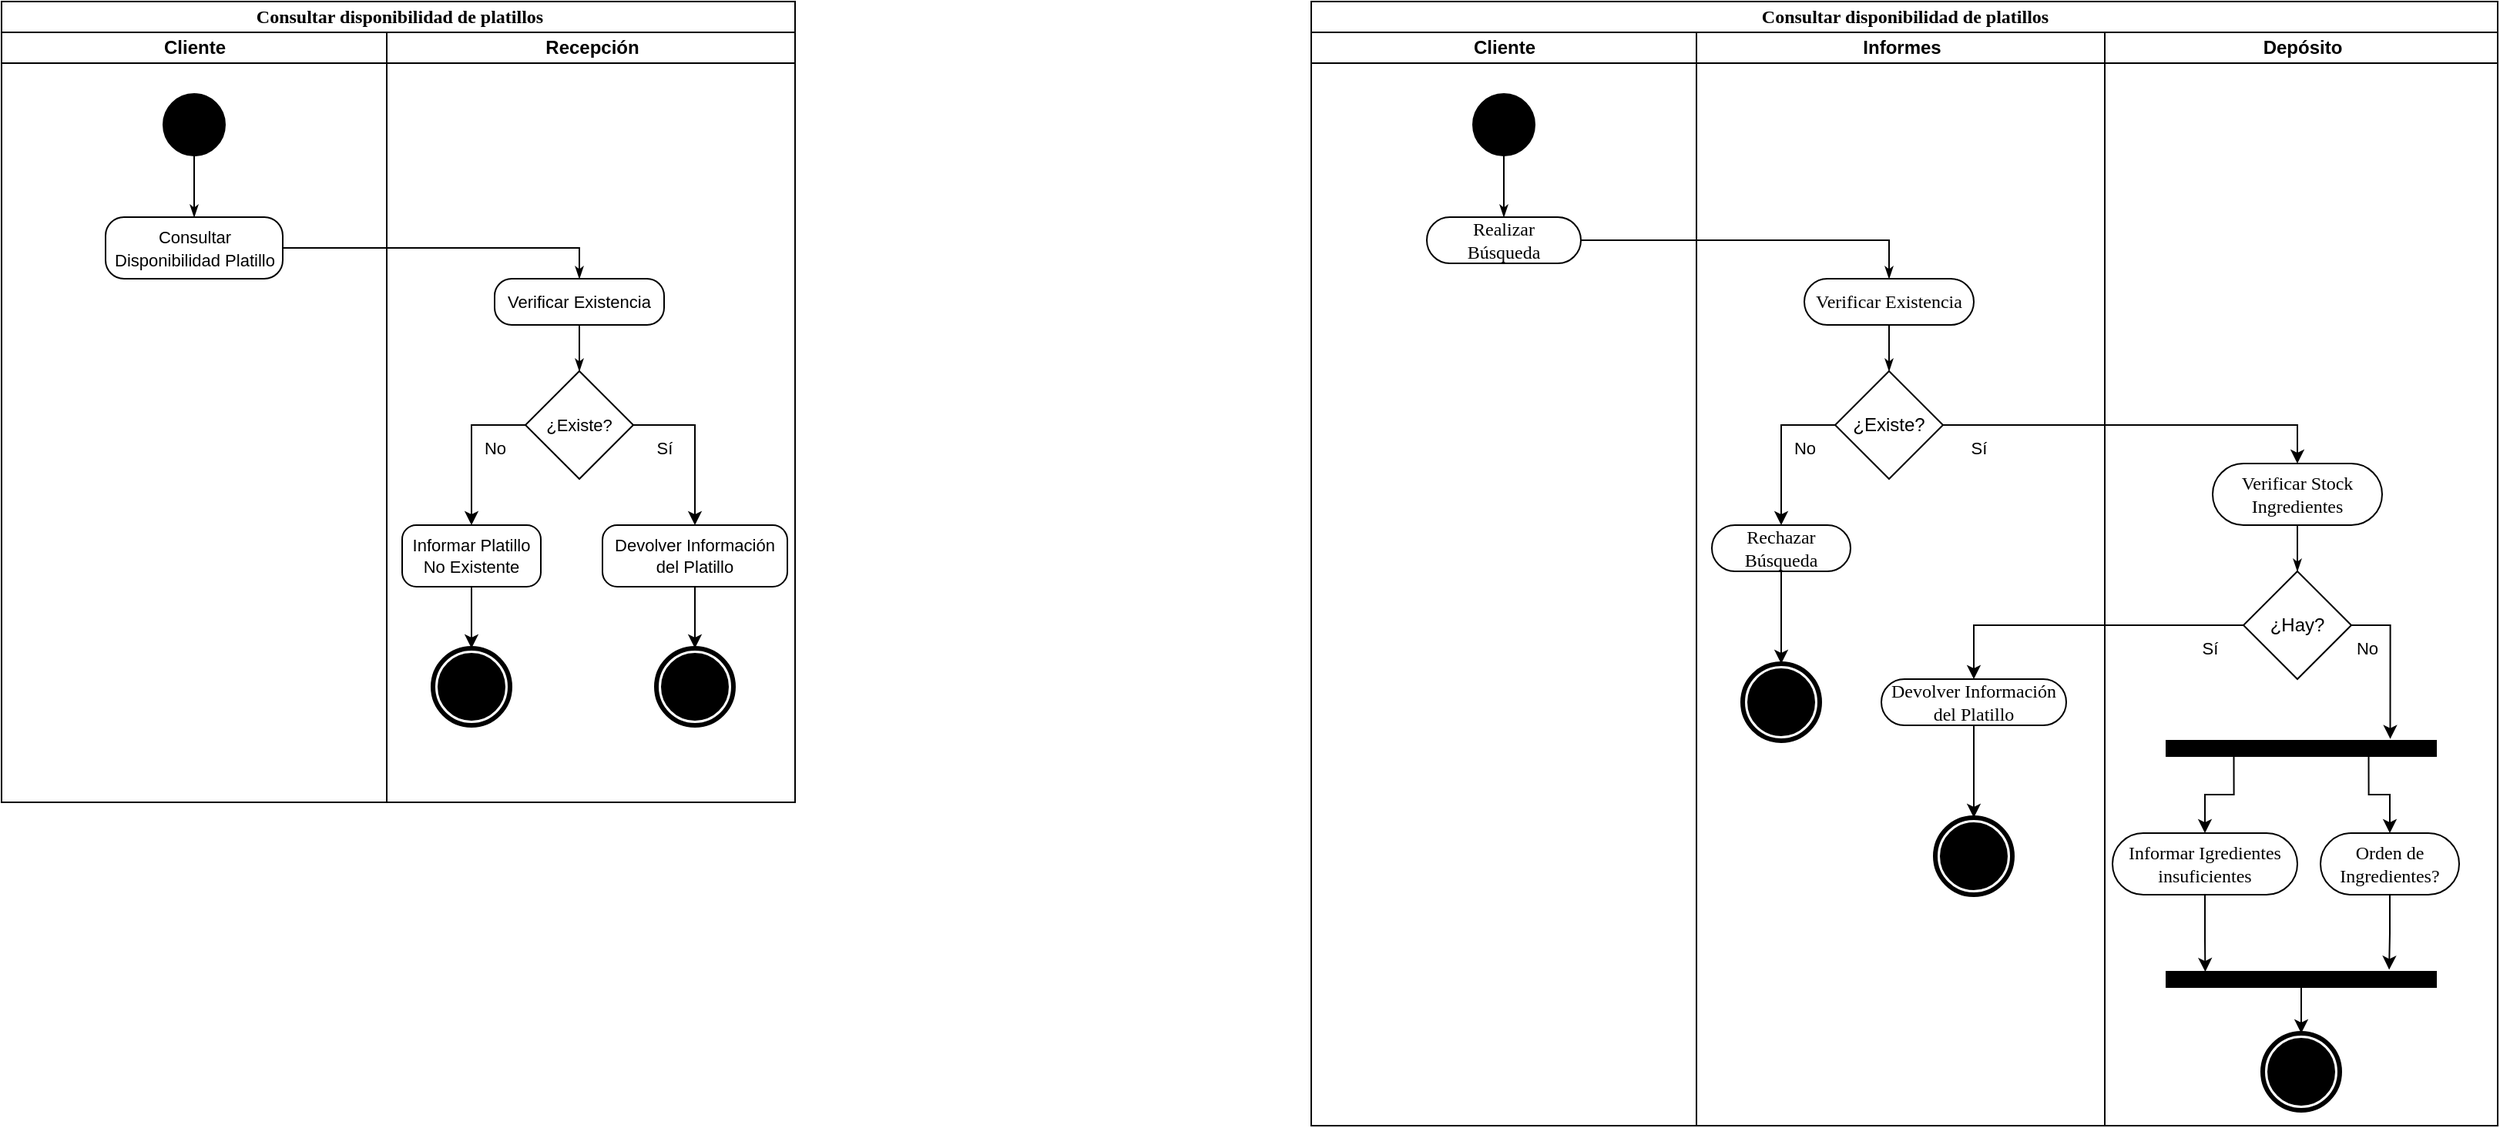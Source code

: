 <mxfile version="13.8.1" type="google"><diagram name="Page-1" id="0783ab3e-0a74-02c8-0abd-f7b4e66b4bec"><mxGraphModel dx="1185" dy="598" grid="1" gridSize="10" guides="1" tooltips="1" connect="1" arrows="1" fold="1" page="1" pageScale="1" pageWidth="850" pageHeight="1100" background="#ffffff" math="0" shadow="0"><root><mxCell id="0"/><mxCell id="1" parent="0"/><mxCell id="1c1d494c118603dd-1" value="Consultar disponibilidad de platillos" style="swimlane;html=1;childLayout=stackLayout;startSize=20;rounded=0;shadow=0;comic=0;labelBackgroundColor=none;strokeWidth=1;fontFamily=Verdana;fontSize=12;align=center;" parent="1" vertex="1"><mxGeometry x="40" y="40" width="515" height="520" as="geometry"/></mxCell><mxCell id="1c1d494c118603dd-2" value="Cliente" style="swimlane;html=1;startSize=20;" parent="1c1d494c118603dd-1" vertex="1"><mxGeometry y="20" width="250" height="500" as="geometry"/></mxCell><mxCell id="Tj9fc9_SL6Puyq0dAb6u-1" value="&lt;font style=&quot;font-size: 11px&quot;&gt;Consultar Disponibilidad Platillo&lt;/font&gt;" style="rounded=1;whiteSpace=wrap;html=1;shadow=0;comic=0;labelBackgroundColor=none;strokeWidth=1;fontFamily=Helvetica;fontSize=12;align=center;arcSize=30;" parent="1c1d494c118603dd-2" vertex="1"><mxGeometry x="67.5" y="120" width="115" height="40" as="geometry"/></mxCell><mxCell id="60571a20871a0731-4" value="" style="ellipse;whiteSpace=wrap;html=1;rounded=0;shadow=0;comic=0;labelBackgroundColor=none;strokeWidth=1;fillColor=#000000;fontFamily=Helvetica;fontSize=12;align=center;" parent="1c1d494c118603dd-2" vertex="1"><mxGeometry x="105" y="40" width="40" height="40" as="geometry"/></mxCell><mxCell id="1c1d494c118603dd-27" style="edgeStyle=orthogonalEdgeStyle;rounded=0;html=1;labelBackgroundColor=none;startArrow=none;startFill=0;startSize=5;endArrow=classicThin;endFill=1;endSize=5;jettySize=auto;orthogonalLoop=1;strokeWidth=1;fontFamily=Helvetica;fontSize=12;entryX=0.5;entryY=0;entryDx=0;entryDy=0;" parent="1c1d494c118603dd-2" source="60571a20871a0731-4" target="Tj9fc9_SL6Puyq0dAb6u-1" edge="1"><mxGeometry relative="1" as="geometry"><mxPoint x="125" y="110" as="targetPoint"/></mxGeometry></mxCell><mxCell id="1c1d494c118603dd-28" style="edgeStyle=orthogonalEdgeStyle;rounded=0;html=1;entryX=0.5;entryY=0;labelBackgroundColor=none;startArrow=none;startFill=0;startSize=5;endArrow=classicThin;endFill=1;endSize=5;jettySize=auto;orthogonalLoop=1;strokeWidth=1;fontFamily=Helvetica;fontSize=12;entryDx=0;entryDy=0;exitX=1;exitY=0.5;exitDx=0;exitDy=0;" parent="1c1d494c118603dd-1" source="Tj9fc9_SL6Puyq0dAb6u-1" target="1c1d494c118603dd-6" edge="1"><mxGeometry relative="1" as="geometry"><Array as="points"><mxPoint x="375" y="160"/></Array><mxPoint x="190" y="155" as="sourcePoint"/><mxPoint x="353.5" y="180" as="targetPoint"/></mxGeometry></mxCell><mxCell id="1c1d494c118603dd-3" value="Recepción" style="swimlane;html=1;startSize=20;" parent="1c1d494c118603dd-1" vertex="1"><mxGeometry x="250" y="20" width="265" height="500" as="geometry"/></mxCell><mxCell id="Tj9fc9_SL6Puyq0dAb6u-14" value="Informar Platillo No Existente" style="rounded=1;whiteSpace=wrap;html=1;shadow=0;comic=0;labelBackgroundColor=none;strokeWidth=1;fontFamily=Helvetica;fontSize=11;align=center;arcSize=23;" parent="1c1d494c118603dd-3" vertex="1"><mxGeometry x="10" y="320" width="90" height="40" as="geometry"/></mxCell><mxCell id="Tj9fc9_SL6Puyq0dAb6u-15" style="edgeStyle=orthogonalEdgeStyle;rounded=0;orthogonalLoop=1;jettySize=auto;html=1;entryX=0.5;entryY=0;entryDx=0;entryDy=0;exitX=0.5;exitY=1;exitDx=0;exitDy=0;fontFamily=Helvetica;" parent="1c1d494c118603dd-3" source="Tj9fc9_SL6Puyq0dAb6u-14" target="Tj9fc9_SL6Puyq0dAb6u-40" edge="1"><mxGeometry relative="1" as="geometry"><mxPoint x="80" y="360" as="sourcePoint"/><mxPoint x="55" y="400" as="targetPoint"/></mxGeometry></mxCell><mxCell id="Tj9fc9_SL6Puyq0dAb6u-40" value="" style="shape=mxgraph.bpmn.shape;html=1;verticalLabelPosition=bottom;labelBackgroundColor=#ffffff;verticalAlign=top;align=center;perimeter=ellipsePerimeter;outlineConnect=0;outline=end;symbol=terminate;fontFamily=Helvetica;" parent="1c1d494c118603dd-3" vertex="1"><mxGeometry x="30" y="400" width="50" height="50" as="geometry"/></mxCell><mxCell id="1c1d494c118603dd-6" value="Verificar Existencia" style="rounded=1;whiteSpace=wrap;html=1;shadow=0;comic=0;labelBackgroundColor=none;strokeWidth=1;fontFamily=Helvetica;fontSize=11;align=center;arcSize=37;" parent="1c1d494c118603dd-3" vertex="1"><mxGeometry x="70" y="160" width="110" height="30" as="geometry"/></mxCell><mxCell id="2JhK4XsdEuzoDTgycAD7-19" style="edgeStyle=orthogonalEdgeStyle;rounded=0;orthogonalLoop=1;jettySize=auto;html=1;exitX=0.5;exitY=1;exitDx=0;exitDy=0;entryX=0.5;entryY=0;entryDx=0;entryDy=0;" parent="1c1d494c118603dd-3" edge="1"><mxGeometry relative="1" as="geometry"><mxPoint x="125" y="670" as="sourcePoint"/></mxGeometry></mxCell><mxCell id="2JhK4XsdEuzoDTgycAD7-2" style="edgeStyle=orthogonalEdgeStyle;rounded=0;html=1;labelBackgroundColor=none;startArrow=none;startFill=0;startSize=5;endArrow=classicThin;endFill=1;endSize=5;jettySize=auto;orthogonalLoop=1;strokeWidth=1;fontFamily=Helvetica;fontSize=12;exitX=0.5;exitY=1;exitDx=0;exitDy=0;entryX=0.5;entryY=0;entryDx=0;entryDy=0;" parent="1c1d494c118603dd-3" source="1c1d494c118603dd-6" target="Tj9fc9_SL6Puyq0dAb6u-9" edge="1"><mxGeometry relative="1" as="geometry"><Array as="points"/><mxPoint x="-320" y="240" as="sourcePoint"/><mxPoint x="125" y="241" as="targetPoint"/></mxGeometry></mxCell><mxCell id="Tj9fc9_SL6Puyq0dAb6u-9" value="¿Existe?" style="rhombus;whiteSpace=wrap;html=1;fontFamily=Helvetica;fontSize=11;" parent="1c1d494c118603dd-3" vertex="1"><mxGeometry x="90" y="220" width="70" height="70" as="geometry"/></mxCell><mxCell id="Tj9fc9_SL6Puyq0dAb6u-11" style="edgeStyle=orthogonalEdgeStyle;rounded=0;orthogonalLoop=1;jettySize=auto;html=1;entryX=0.5;entryY=0;entryDx=0;entryDy=0;fontFamily=Helvetica;" parent="1c1d494c118603dd-3" source="Tj9fc9_SL6Puyq0dAb6u-9" target="Tj9fc9_SL6Puyq0dAb6u-14" edge="1"><mxGeometry relative="1" as="geometry"><mxPoint x="50" y="320" as="targetPoint"/><Array as="points"><mxPoint x="55" y="255"/></Array></mxGeometry></mxCell><mxCell id="Tj9fc9_SL6Puyq0dAb6u-12" value="No" style="edgeLabel;html=1;align=center;verticalAlign=middle;resizable=0;points=[];fontFamily=Helvetica;" parent="Tj9fc9_SL6Puyq0dAb6u-11" vertex="1" connectable="0"><mxGeometry x="-0.834" y="-1" relative="1" as="geometry"><mxPoint x="-11.43" y="16" as="offset"/></mxGeometry></mxCell><mxCell id="Tj9fc9_SL6Puyq0dAb6u-10" style="edgeStyle=orthogonalEdgeStyle;rounded=0;orthogonalLoop=1;jettySize=auto;html=1;entryX=0.5;entryY=0;entryDx=0;entryDy=0;fontFamily=Helvetica;" parent="1c1d494c118603dd-3" source="Tj9fc9_SL6Puyq0dAb6u-9" target="Tj9fc9_SL6Puyq0dAb6u-4" edge="1"><mxGeometry relative="1" as="geometry"><mxPoint x="200" y="280" as="targetPoint"/><Array as="points"><mxPoint x="200" y="255"/></Array></mxGeometry></mxCell><mxCell id="Tj9fc9_SL6Puyq0dAb6u-13" value="Sí" style="edgeLabel;html=1;align=center;verticalAlign=middle;resizable=0;points=[];fontFamily=Helvetica;" parent="Tj9fc9_SL6Puyq0dAb6u-10" vertex="1" connectable="0"><mxGeometry x="-0.486" relative="1" as="geometry"><mxPoint x="-6.86" y="15" as="offset"/></mxGeometry></mxCell><mxCell id="Tj9fc9_SL6Puyq0dAb6u-4" value="Devolver Información del Platillo" style="rounded=1;whiteSpace=wrap;html=1;shadow=0;comic=0;labelBackgroundColor=none;strokeWidth=1;fontFamily=Helvetica;fontSize=11;align=center;arcSize=24;" parent="1c1d494c118603dd-3" vertex="1"><mxGeometry x="140" y="320" width="120" height="40" as="geometry"/></mxCell><mxCell id="Tj9fc9_SL6Puyq0dAb6u-41" style="edgeStyle=orthogonalEdgeStyle;rounded=0;orthogonalLoop=1;jettySize=auto;html=1;entryX=0.5;entryY=0;entryDx=0;entryDy=0;exitX=0.5;exitY=1;exitDx=0;exitDy=0;fontFamily=Helvetica;" parent="1c1d494c118603dd-3" source="Tj9fc9_SL6Puyq0dAb6u-4" target="Tj9fc9_SL6Puyq0dAb6u-42" edge="1"><mxGeometry relative="1" as="geometry"><mxPoint x="200" y="360" as="sourcePoint"/><mxPoint x="-90" y="340" as="targetPoint"/></mxGeometry></mxCell><mxCell id="Tj9fc9_SL6Puyq0dAb6u-42" value="" style="shape=mxgraph.bpmn.shape;html=1;verticalLabelPosition=bottom;labelBackgroundColor=#ffffff;verticalAlign=top;align=center;perimeter=ellipsePerimeter;outlineConnect=0;outline=end;symbol=terminate;fontFamily=Helvetica;" parent="1c1d494c118603dd-3" vertex="1"><mxGeometry x="175" y="400" width="50" height="50" as="geometry"/></mxCell><mxCell id="Tj9fc9_SL6Puyq0dAb6u-17" value="Consultar disponibilidad de platillos" style="swimlane;html=1;childLayout=stackLayout;startSize=20;rounded=0;shadow=0;comic=0;labelBackgroundColor=none;strokeWidth=1;fontFamily=Verdana;fontSize=12;align=center;" parent="1" vertex="1"><mxGeometry x="890" y="40" width="770" height="730" as="geometry"/></mxCell><mxCell id="Tj9fc9_SL6Puyq0dAb6u-18" value="Cliente" style="swimlane;html=1;startSize=20;" parent="Tj9fc9_SL6Puyq0dAb6u-17" vertex="1"><mxGeometry y="20" width="250" height="710" as="geometry"/></mxCell><mxCell id="Tj9fc9_SL6Puyq0dAb6u-19" value="" style="ellipse;whiteSpace=wrap;html=1;rounded=0;shadow=0;comic=0;labelBackgroundColor=none;strokeWidth=1;fillColor=#000000;fontFamily=Verdana;fontSize=12;align=center;" parent="Tj9fc9_SL6Puyq0dAb6u-18" vertex="1"><mxGeometry x="105" y="40" width="40" height="40" as="geometry"/></mxCell><mxCell id="Tj9fc9_SL6Puyq0dAb6u-20" style="edgeStyle=orthogonalEdgeStyle;rounded=0;html=1;labelBackgroundColor=none;startArrow=none;startFill=0;startSize=5;endArrow=classicThin;endFill=1;endSize=5;jettySize=auto;orthogonalLoop=1;strokeWidth=1;fontFamily=Verdana;fontSize=12;entryX=0.5;entryY=0;entryDx=0;entryDy=0;" parent="Tj9fc9_SL6Puyq0dAb6u-18" source="Tj9fc9_SL6Puyq0dAb6u-19" target="Tj9fc9_SL6Puyq0dAb6u-21" edge="1"><mxGeometry relative="1" as="geometry"><mxPoint x="125" y="110" as="targetPoint"/></mxGeometry></mxCell><mxCell id="Tj9fc9_SL6Puyq0dAb6u-21" value="Realizar&lt;br&gt;Búsqueda" style="rounded=1;whiteSpace=wrap;html=1;shadow=0;comic=0;labelBackgroundColor=none;strokeWidth=1;fontFamily=Verdana;fontSize=12;align=center;arcSize=50;" parent="Tj9fc9_SL6Puyq0dAb6u-18" vertex="1"><mxGeometry x="75" y="120" width="100" height="30" as="geometry"/></mxCell><mxCell id="Tj9fc9_SL6Puyq0dAb6u-22" style="edgeStyle=orthogonalEdgeStyle;rounded=0;html=1;entryX=0.5;entryY=0;labelBackgroundColor=none;startArrow=none;startFill=0;startSize=5;endArrow=classicThin;endFill=1;endSize=5;jettySize=auto;orthogonalLoop=1;strokeWidth=1;fontFamily=Verdana;fontSize=12;entryDx=0;entryDy=0;exitX=1;exitY=0.5;exitDx=0;exitDy=0;" parent="Tj9fc9_SL6Puyq0dAb6u-17" source="Tj9fc9_SL6Puyq0dAb6u-21" target="Tj9fc9_SL6Puyq0dAb6u-27" edge="1"><mxGeometry relative="1" as="geometry"><Array as="points"><mxPoint x="375" y="155"/></Array><mxPoint x="190" y="155" as="sourcePoint"/><mxPoint x="353.5" y="180" as="targetPoint"/></mxGeometry></mxCell><mxCell id="Tj9fc9_SL6Puyq0dAb6u-23" value="Informes" style="swimlane;html=1;startSize=20;" parent="Tj9fc9_SL6Puyq0dAb6u-17" vertex="1"><mxGeometry x="250" y="20" width="265" height="710" as="geometry"/></mxCell><mxCell id="Tj9fc9_SL6Puyq0dAb6u-24" value="Rechazar Búsqueda" style="rounded=1;whiteSpace=wrap;html=1;shadow=0;comic=0;labelBackgroundColor=none;strokeWidth=1;fontFamily=Verdana;fontSize=12;align=center;arcSize=50;" parent="Tj9fc9_SL6Puyq0dAb6u-23" vertex="1"><mxGeometry x="10" y="320" width="90" height="30" as="geometry"/></mxCell><mxCell id="Tj9fc9_SL6Puyq0dAb6u-25" style="edgeStyle=orthogonalEdgeStyle;rounded=0;orthogonalLoop=1;jettySize=auto;html=1;entryX=0.5;entryY=0;entryDx=0;entryDy=0;exitX=0.5;exitY=1;exitDx=0;exitDy=0;" parent="Tj9fc9_SL6Puyq0dAb6u-23" source="Tj9fc9_SL6Puyq0dAb6u-24" target="Tj9fc9_SL6Puyq0dAb6u-39" edge="1"><mxGeometry relative="1" as="geometry"><mxPoint x="80" y="360" as="sourcePoint"/><mxPoint x="55.0" y="400" as="targetPoint"/></mxGeometry></mxCell><mxCell id="Tj9fc9_SL6Puyq0dAb6u-39" value="" style="shape=mxgraph.bpmn.shape;html=1;verticalLabelPosition=bottom;labelBackgroundColor=#ffffff;verticalAlign=top;align=center;perimeter=ellipsePerimeter;outlineConnect=0;outline=end;symbol=terminate;" parent="Tj9fc9_SL6Puyq0dAb6u-23" vertex="1"><mxGeometry x="30" y="410" width="50" height="50" as="geometry"/></mxCell><mxCell id="Tj9fc9_SL6Puyq0dAb6u-27" value="Verificar Existencia" style="rounded=1;whiteSpace=wrap;html=1;shadow=0;comic=0;labelBackgroundColor=none;strokeWidth=1;fontFamily=Verdana;fontSize=12;align=center;arcSize=50;" parent="Tj9fc9_SL6Puyq0dAb6u-23" vertex="1"><mxGeometry x="70" y="160" width="110" height="30" as="geometry"/></mxCell><mxCell id="Tj9fc9_SL6Puyq0dAb6u-28" style="edgeStyle=orthogonalEdgeStyle;rounded=0;orthogonalLoop=1;jettySize=auto;html=1;exitX=0.5;exitY=1;exitDx=0;exitDy=0;entryX=0.5;entryY=0;entryDx=0;entryDy=0;" parent="Tj9fc9_SL6Puyq0dAb6u-23" edge="1"><mxGeometry relative="1" as="geometry"><mxPoint x="125" y="670" as="sourcePoint"/></mxGeometry></mxCell><mxCell id="Tj9fc9_SL6Puyq0dAb6u-29" style="edgeStyle=orthogonalEdgeStyle;rounded=0;html=1;labelBackgroundColor=none;startArrow=none;startFill=0;startSize=5;endArrow=classicThin;endFill=1;endSize=5;jettySize=auto;orthogonalLoop=1;strokeWidth=1;fontFamily=Verdana;fontSize=12;exitX=0.5;exitY=1;exitDx=0;exitDy=0;entryX=0.5;entryY=0;entryDx=0;entryDy=0;" parent="Tj9fc9_SL6Puyq0dAb6u-23" source="Tj9fc9_SL6Puyq0dAb6u-27" target="Tj9fc9_SL6Puyq0dAb6u-30" edge="1"><mxGeometry relative="1" as="geometry"><Array as="points"/><mxPoint x="-320" y="240" as="sourcePoint"/><mxPoint x="125" y="241" as="targetPoint"/></mxGeometry></mxCell><mxCell id="Tj9fc9_SL6Puyq0dAb6u-30" value="¿Existe?" style="rhombus;whiteSpace=wrap;html=1;" parent="Tj9fc9_SL6Puyq0dAb6u-23" vertex="1"><mxGeometry x="90" y="220" width="70" height="70" as="geometry"/></mxCell><mxCell id="Tj9fc9_SL6Puyq0dAb6u-31" style="edgeStyle=orthogonalEdgeStyle;rounded=0;orthogonalLoop=1;jettySize=auto;html=1;entryX=0.5;entryY=0;entryDx=0;entryDy=0;" parent="Tj9fc9_SL6Puyq0dAb6u-23" source="Tj9fc9_SL6Puyq0dAb6u-30" target="Tj9fc9_SL6Puyq0dAb6u-24" edge="1"><mxGeometry relative="1" as="geometry"><mxPoint x="50" y="320" as="targetPoint"/><Array as="points"><mxPoint x="55" y="255"/></Array></mxGeometry></mxCell><mxCell id="Tj9fc9_SL6Puyq0dAb6u-32" value="No" style="edgeLabel;html=1;align=center;verticalAlign=middle;resizable=0;points=[];" parent="Tj9fc9_SL6Puyq0dAb6u-31" vertex="1" connectable="0"><mxGeometry x="-0.834" y="-1" relative="1" as="geometry"><mxPoint x="-11.43" y="16" as="offset"/></mxGeometry></mxCell><mxCell id="Tj9fc9_SL6Puyq0dAb6u-43" style="edgeStyle=orthogonalEdgeStyle;rounded=0;orthogonalLoop=1;jettySize=auto;html=1;entryX=0.5;entryY=0;entryDx=0;entryDy=0;exitX=0.5;exitY=1;exitDx=0;exitDy=0;" parent="Tj9fc9_SL6Puyq0dAb6u-23" source="Tj9fc9_SL6Puyq0dAb6u-35" target="Tj9fc9_SL6Puyq0dAb6u-44" edge="1"><mxGeometry relative="1" as="geometry"><mxPoint x="180" y="460" as="sourcePoint"/><mxPoint x="-960.0" y="440" as="targetPoint"/></mxGeometry></mxCell><mxCell id="Tj9fc9_SL6Puyq0dAb6u-44" value="" style="shape=mxgraph.bpmn.shape;html=1;verticalLabelPosition=bottom;labelBackgroundColor=#ffffff;verticalAlign=top;align=center;perimeter=ellipsePerimeter;outlineConnect=0;outline=end;symbol=terminate;" parent="Tj9fc9_SL6Puyq0dAb6u-23" vertex="1"><mxGeometry x="155" y="510" width="50" height="50" as="geometry"/></mxCell><mxCell id="Tj9fc9_SL6Puyq0dAb6u-35" value="Devolver Información del Platillo" style="rounded=1;whiteSpace=wrap;html=1;shadow=0;comic=0;labelBackgroundColor=none;strokeWidth=1;fontFamily=Verdana;fontSize=12;align=center;arcSize=50;" parent="Tj9fc9_SL6Puyq0dAb6u-23" vertex="1"><mxGeometry x="120" y="420" width="120" height="30" as="geometry"/></mxCell><mxCell id="Tj9fc9_SL6Puyq0dAb6u-33" style="edgeStyle=orthogonalEdgeStyle;rounded=0;orthogonalLoop=1;jettySize=auto;html=1;entryX=0.5;entryY=0;entryDx=0;entryDy=0;" parent="Tj9fc9_SL6Puyq0dAb6u-17" source="Tj9fc9_SL6Puyq0dAb6u-30" target="Tj9fc9_SL6Puyq0dAb6u-45" edge="1"><mxGeometry relative="1" as="geometry"><mxPoint x="650" y="275" as="targetPoint"/><Array as="points"><mxPoint x="640" y="275"/></Array></mxGeometry></mxCell><mxCell id="Tj9fc9_SL6Puyq0dAb6u-34" value="Sí" style="edgeLabel;html=1;align=center;verticalAlign=middle;resizable=0;points=[];" parent="Tj9fc9_SL6Puyq0dAb6u-33" vertex="1" connectable="0"><mxGeometry x="-0.486" relative="1" as="geometry"><mxPoint x="-42.83" y="14.97" as="offset"/></mxGeometry></mxCell><mxCell id="Tj9fc9_SL6Puyq0dAb6u-48" style="edgeStyle=orthogonalEdgeStyle;rounded=0;orthogonalLoop=1;jettySize=auto;html=1;exitX=0;exitY=0.5;exitDx=0;exitDy=0;entryX=0.5;entryY=0;entryDx=0;entryDy=0;" parent="Tj9fc9_SL6Puyq0dAb6u-17" source="Tj9fc9_SL6Puyq0dAb6u-47" target="Tj9fc9_SL6Puyq0dAb6u-35" edge="1"><mxGeometry relative="1" as="geometry"><mxPoint x="420" y="440" as="targetPoint"/><Array as="points"><mxPoint x="430" y="405"/></Array><mxPoint x="580.0" y="415.0" as="sourcePoint"/></mxGeometry></mxCell><mxCell id="Tj9fc9_SL6Puyq0dAb6u-49" value="Sí" style="edgeLabel;html=1;align=center;verticalAlign=middle;resizable=0;points=[];" parent="Tj9fc9_SL6Puyq0dAb6u-48" vertex="1" connectable="0"><mxGeometry x="-0.486" relative="1" as="geometry"><mxPoint x="31.67" y="15" as="offset"/></mxGeometry></mxCell><mxCell id="Tj9fc9_SL6Puyq0dAb6u-36" value="Depósito" style="swimlane;html=1;startSize=20;" parent="Tj9fc9_SL6Puyq0dAb6u-17" vertex="1"><mxGeometry x="515" y="20" width="255" height="710" as="geometry"/></mxCell><mxCell id="Tj9fc9_SL6Puyq0dAb6u-46" style="edgeStyle=orthogonalEdgeStyle;rounded=0;html=1;labelBackgroundColor=none;startArrow=none;startFill=0;startSize=5;endArrow=classicThin;endFill=1;endSize=5;jettySize=auto;orthogonalLoop=1;strokeWidth=1;fontFamily=Verdana;fontSize=12;exitX=0.5;exitY=1;exitDx=0;exitDy=0;entryX=0.5;entryY=0;entryDx=0;entryDy=0;" parent="Tj9fc9_SL6Puyq0dAb6u-36" source="Tj9fc9_SL6Puyq0dAb6u-45" target="Tj9fc9_SL6Puyq0dAb6u-47" edge="1"><mxGeometry relative="1" as="geometry"><Array as="points"/><mxPoint x="125" y="320" as="sourcePoint"/><mxPoint x="-1015" y="311" as="targetPoint"/></mxGeometry></mxCell><mxCell id="Tj9fc9_SL6Puyq0dAb6u-75" style="edgeStyle=orthogonalEdgeStyle;rounded=0;orthogonalLoop=1;jettySize=auto;html=1;exitX=0.5;exitY=1;exitDx=0;exitDy=0;entryX=0.144;entryY=0.007;entryDx=0;entryDy=0;entryPerimeter=0;" parent="Tj9fc9_SL6Puyq0dAb6u-36" source="Tj9fc9_SL6Puyq0dAb6u-65" target="Tj9fc9_SL6Puyq0dAb6u-74" edge="1"><mxGeometry relative="1" as="geometry"><Array as="points"><mxPoint x="65" y="590"/><mxPoint x="65" y="590"/></Array></mxGeometry></mxCell><mxCell id="Tj9fc9_SL6Puyq0dAb6u-65" value="Informar Igredientes insuficientes" style="rounded=1;whiteSpace=wrap;html=1;shadow=0;comic=0;labelBackgroundColor=none;strokeWidth=1;fontFamily=Verdana;fontSize=12;align=center;arcSize=50;" parent="Tj9fc9_SL6Puyq0dAb6u-36" vertex="1"><mxGeometry x="5" y="520" width="120" height="40" as="geometry"/></mxCell><mxCell id="Tj9fc9_SL6Puyq0dAb6u-69" style="edgeStyle=orthogonalEdgeStyle;rounded=0;orthogonalLoop=1;jettySize=auto;html=1;exitX=0.25;exitY=1;exitDx=0;exitDy=0;entryX=0.5;entryY=0;entryDx=0;entryDy=0;" parent="Tj9fc9_SL6Puyq0dAb6u-36" source="Tj9fc9_SL6Puyq0dAb6u-67" target="Tj9fc9_SL6Puyq0dAb6u-65" edge="1"><mxGeometry relative="1" as="geometry"/></mxCell><mxCell id="Tj9fc9_SL6Puyq0dAb6u-70" style="edgeStyle=orthogonalEdgeStyle;rounded=0;orthogonalLoop=1;jettySize=auto;html=1;exitX=0.75;exitY=1;exitDx=0;exitDy=0;" parent="Tj9fc9_SL6Puyq0dAb6u-36" source="Tj9fc9_SL6Puyq0dAb6u-67" target="Tj9fc9_SL6Puyq0dAb6u-66" edge="1"><mxGeometry relative="1" as="geometry"/></mxCell><mxCell id="Tj9fc9_SL6Puyq0dAb6u-67" value="" style="whiteSpace=wrap;html=1;rounded=0;shadow=0;comic=0;labelBackgroundColor=none;strokeWidth=1;fillColor=#000000;fontFamily=Verdana;fontSize=12;align=center;rotation=0;" parent="Tj9fc9_SL6Puyq0dAb6u-36" vertex="1"><mxGeometry x="40" y="460" width="175" height="10" as="geometry"/></mxCell><mxCell id="Tj9fc9_SL6Puyq0dAb6u-47" value="¿Hay?" style="rhombus;whiteSpace=wrap;html=1;" parent="Tj9fc9_SL6Puyq0dAb6u-36" vertex="1"><mxGeometry x="90" y="350" width="70" height="70" as="geometry"/></mxCell><mxCell id="Tj9fc9_SL6Puyq0dAb6u-45" value="Verificar Stock Ingredientes" style="rounded=1;whiteSpace=wrap;html=1;shadow=0;comic=0;labelBackgroundColor=none;strokeWidth=1;fontFamily=Verdana;fontSize=12;align=center;arcSize=50;" parent="Tj9fc9_SL6Puyq0dAb6u-36" vertex="1"><mxGeometry x="70" y="280" width="110" height="40" as="geometry"/></mxCell><mxCell id="Tj9fc9_SL6Puyq0dAb6u-50" style="edgeStyle=orthogonalEdgeStyle;rounded=0;orthogonalLoop=1;jettySize=auto;html=1;entryX=0.83;entryY=-0.117;entryDx=0;entryDy=0;exitX=1;exitY=0.5;exitDx=0;exitDy=0;entryPerimeter=0;" parent="Tj9fc9_SL6Puyq0dAb6u-36" source="Tj9fc9_SL6Puyq0dAb6u-47" target="Tj9fc9_SL6Puyq0dAb6u-67" edge="1"><mxGeometry relative="1" as="geometry"><mxPoint x="205" y="445" as="targetPoint"/><Array as="points"><mxPoint x="185" y="385"/></Array><mxPoint x="240" y="380" as="sourcePoint"/></mxGeometry></mxCell><mxCell id="Tj9fc9_SL6Puyq0dAb6u-51" value="No" style="edgeLabel;html=1;align=center;verticalAlign=middle;resizable=0;points=[];" parent="Tj9fc9_SL6Puyq0dAb6u-50" vertex="1" connectable="0"><mxGeometry x="-0.834" y="-1" relative="1" as="geometry"><mxPoint x="2" y="13.99" as="offset"/></mxGeometry></mxCell><mxCell id="Tj9fc9_SL6Puyq0dAb6u-72" style="edgeStyle=orthogonalEdgeStyle;rounded=0;orthogonalLoop=1;jettySize=auto;html=1;entryX=0.5;entryY=0;entryDx=0;entryDy=0;exitX=0.5;exitY=1;exitDx=0;exitDy=0;" parent="Tj9fc9_SL6Puyq0dAb6u-36" source="Tj9fc9_SL6Puyq0dAb6u-74" target="Tj9fc9_SL6Puyq0dAb6u-73" edge="1"><mxGeometry relative="1" as="geometry"><mxPoint x="128" y="630" as="sourcePoint"/><mxPoint x="-2152.5" y="530" as="targetPoint"/></mxGeometry></mxCell><mxCell id="Tj9fc9_SL6Puyq0dAb6u-74" value="" style="whiteSpace=wrap;html=1;rounded=0;shadow=0;comic=0;labelBackgroundColor=none;strokeWidth=1;fillColor=#000000;fontFamily=Verdana;fontSize=12;align=center;rotation=0;" parent="Tj9fc9_SL6Puyq0dAb6u-36" vertex="1"><mxGeometry x="40" y="610" width="175" height="10" as="geometry"/></mxCell><mxCell id="Tj9fc9_SL6Puyq0dAb6u-73" value="" style="shape=mxgraph.bpmn.shape;html=1;verticalLabelPosition=bottom;labelBackgroundColor=#ffffff;verticalAlign=top;align=center;perimeter=ellipsePerimeter;outlineConnect=0;outline=end;symbol=terminate;" parent="Tj9fc9_SL6Puyq0dAb6u-36" vertex="1"><mxGeometry x="102.5" y="650" width="50" height="50" as="geometry"/></mxCell><mxCell id="Tj9fc9_SL6Puyq0dAb6u-66" value="Orden de&lt;br&gt;Ingredientes?" style="rounded=1;whiteSpace=wrap;html=1;shadow=0;comic=0;labelBackgroundColor=none;strokeWidth=1;fontFamily=Verdana;fontSize=12;align=center;arcSize=50;" parent="Tj9fc9_SL6Puyq0dAb6u-36" vertex="1"><mxGeometry x="140" y="520" width="90" height="40" as="geometry"/></mxCell><mxCell id="Tj9fc9_SL6Puyq0dAb6u-71" style="edgeStyle=orthogonalEdgeStyle;rounded=0;orthogonalLoop=1;jettySize=auto;html=1;exitX=0.5;exitY=1;exitDx=0;exitDy=0;entryX=0.826;entryY=-0.131;entryDx=0;entryDy=0;entryPerimeter=0;" parent="Tj9fc9_SL6Puyq0dAb6u-36" source="Tj9fc9_SL6Puyq0dAb6u-66" target="Tj9fc9_SL6Puyq0dAb6u-74" edge="1"><mxGeometry relative="1" as="geometry"><mxPoint x="185.172" y="600" as="targetPoint"/><Array as="points"><mxPoint x="185" y="585"/></Array></mxGeometry></mxCell></root></mxGraphModel></diagram></mxfile>